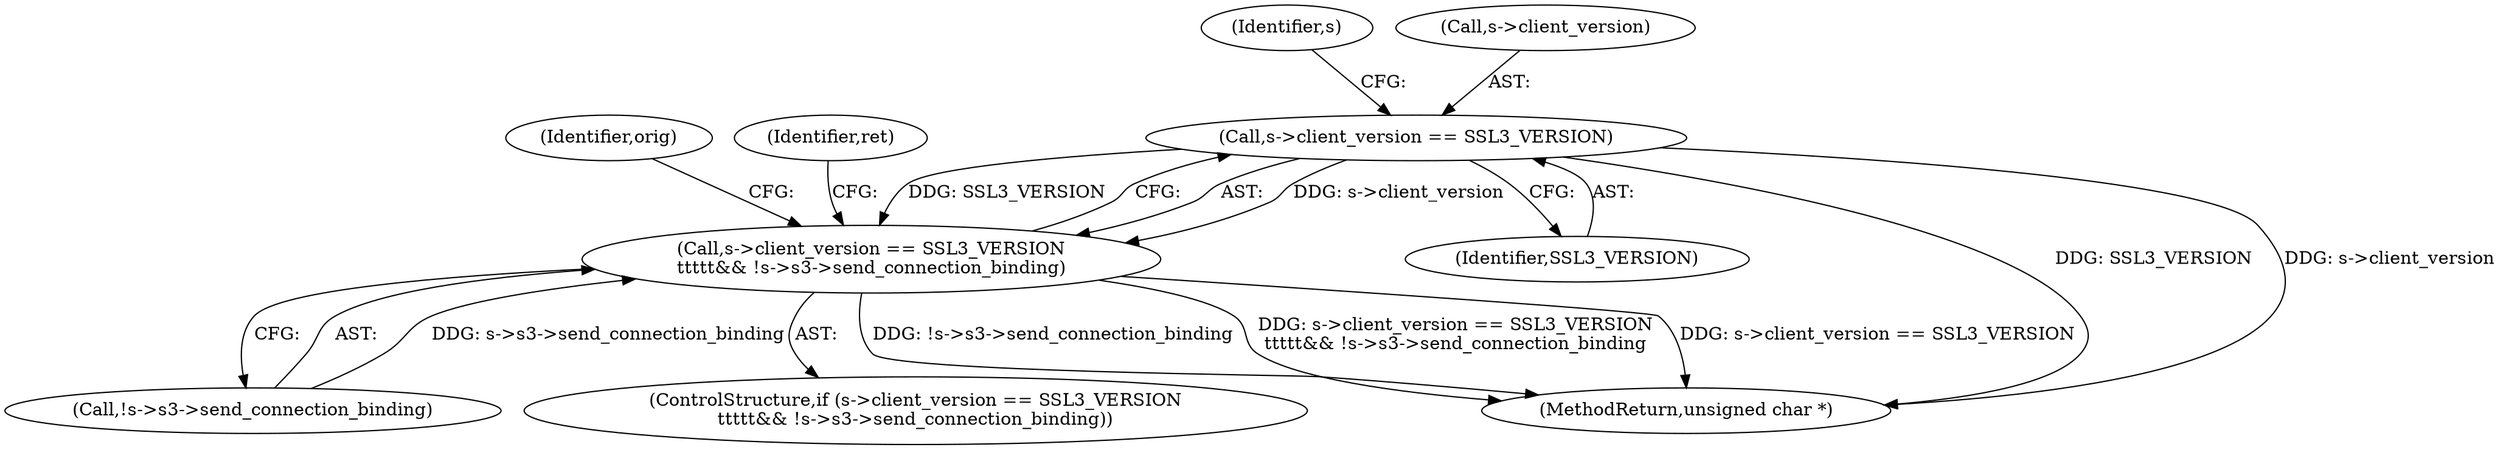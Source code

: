 digraph "0_openssl_2b0532f3984324ebe1236a63d15893792384328d@pointer" {
"1000144" [label="(Call,s->client_version == SSL3_VERSION)"];
"1000143" [label="(Call,s->client_version == SSL3_VERSION\n\t\t\t\t\t&& !s->s3->send_connection_binding)"];
"1000142" [label="(ControlStructure,if (s->client_version == SSL3_VERSION\n\t\t\t\t\t&& !s->s3->send_connection_binding))"];
"1000156" [label="(Identifier,orig)"];
"1000148" [label="(Identifier,SSL3_VERSION)"];
"1000144" [label="(Call,s->client_version == SSL3_VERSION)"];
"1001118" [label="(MethodReturn,unsigned char *)"];
"1000143" [label="(Call,s->client_version == SSL3_VERSION\n\t\t\t\t\t&& !s->s3->send_connection_binding)"];
"1000158" [label="(Identifier,ret)"];
"1000152" [label="(Identifier,s)"];
"1000149" [label="(Call,!s->s3->send_connection_binding)"];
"1000145" [label="(Call,s->client_version)"];
"1000144" -> "1000143"  [label="AST: "];
"1000144" -> "1000148"  [label="CFG: "];
"1000145" -> "1000144"  [label="AST: "];
"1000148" -> "1000144"  [label="AST: "];
"1000152" -> "1000144"  [label="CFG: "];
"1000143" -> "1000144"  [label="CFG: "];
"1000144" -> "1001118"  [label="DDG: SSL3_VERSION"];
"1000144" -> "1001118"  [label="DDG: s->client_version"];
"1000144" -> "1000143"  [label="DDG: s->client_version"];
"1000144" -> "1000143"  [label="DDG: SSL3_VERSION"];
"1000143" -> "1000142"  [label="AST: "];
"1000143" -> "1000149"  [label="CFG: "];
"1000149" -> "1000143"  [label="AST: "];
"1000156" -> "1000143"  [label="CFG: "];
"1000158" -> "1000143"  [label="CFG: "];
"1000143" -> "1001118"  [label="DDG: s->client_version == SSL3_VERSION"];
"1000143" -> "1001118"  [label="DDG: !s->s3->send_connection_binding"];
"1000143" -> "1001118"  [label="DDG: s->client_version == SSL3_VERSION\n\t\t\t\t\t&& !s->s3->send_connection_binding"];
"1000149" -> "1000143"  [label="DDG: s->s3->send_connection_binding"];
}
